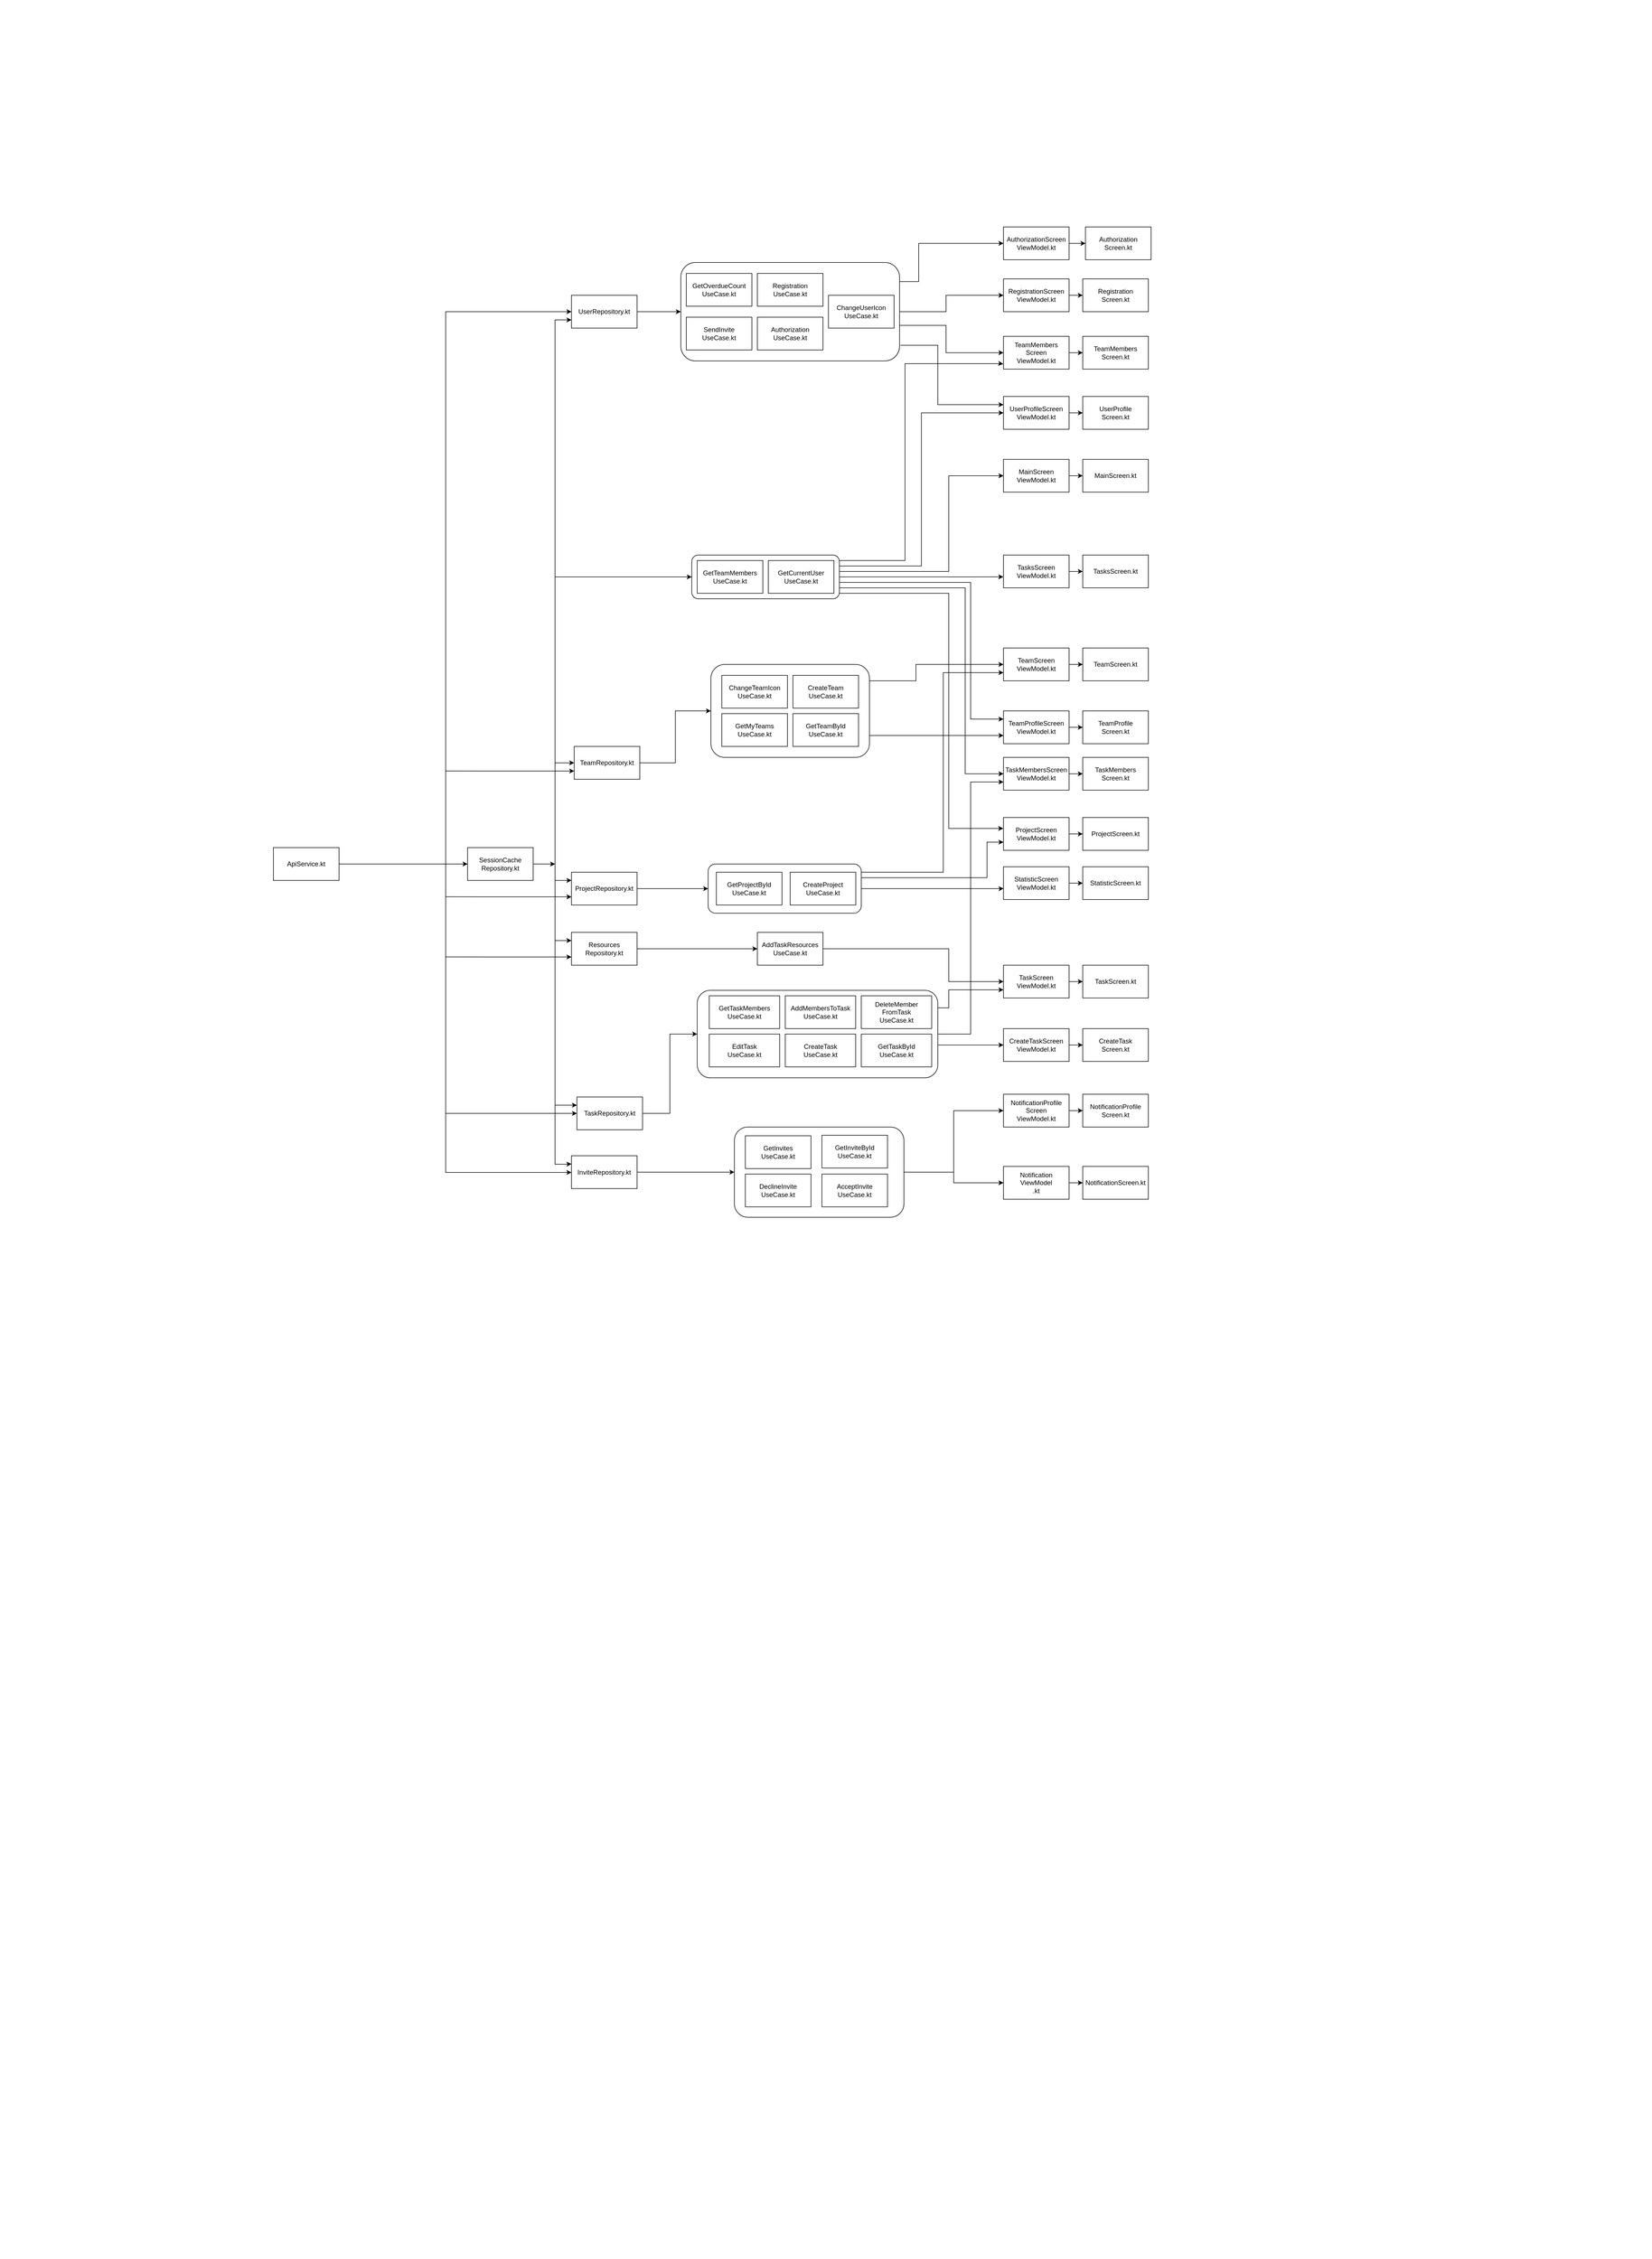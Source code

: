 <mxfile version="24.4.13" type="github">
  <diagram name="Страница — 1" id="Wd8Lt1hOdJY-ABtcQ9To">
    <mxGraphModel dx="6066" dy="4121" grid="1" gridSize="10" guides="1" tooltips="1" connect="1" arrows="1" fold="1" page="1" pageScale="1" pageWidth="827" pageHeight="1169" math="0" shadow="0">
      <root>
        <mxCell id="0" />
        <mxCell id="1" parent="0" />
        <mxCell id="-RUIcNyW75E8LrOZVRRS-27" value="" style="group;rotation=-90;" vertex="1" connectable="0" parent="1">
          <mxGeometry x="-2940" y="-920" width="4130" height="3020" as="geometry" />
        </mxCell>
        <mxCell id="-RUIcNyW75E8LrOZVRRS-8" style="rounded=0;orthogonalLoop=1;jettySize=auto;html=1;entryX=0;entryY=0.75;entryDx=0;entryDy=0;exitX=1;exitY=0.5;exitDx=0;exitDy=0;edgeStyle=orthogonalEdgeStyle;" edge="1" parent="-RUIcNyW75E8LrOZVRRS-27" source="-RUIcNyW75E8LrOZVRRS-7" target="rrfpWrtRIMoo7r-Dwv4L-68">
          <mxGeometry relative="1" as="geometry">
            <Array as="points">
              <mxPoint x="2130" y="1050" />
              <mxPoint x="2360" y="1050" />
              <mxPoint x="2360" y="985" />
            </Array>
          </mxGeometry>
        </mxCell>
        <mxCell id="-RUIcNyW75E8LrOZVRRS-9" style="rounded=0;orthogonalLoop=1;jettySize=auto;html=1;entryX=0.001;entryY=0.662;entryDx=0;entryDy=0;exitX=1;exitY=0.5;exitDx=0;exitDy=0;edgeStyle=orthogonalEdgeStyle;entryPerimeter=0;" edge="1" parent="-RUIcNyW75E8LrOZVRRS-27" source="-RUIcNyW75E8LrOZVRRS-7" target="GL7n69devyDXVmoGjWVV-10">
          <mxGeometry relative="1" as="geometry">
            <Array as="points">
              <mxPoint x="2385" y="1070" />
            </Array>
          </mxGeometry>
        </mxCell>
        <mxCell id="-RUIcNyW75E8LrOZVRRS-41" style="edgeStyle=orthogonalEdgeStyle;rounded=0;orthogonalLoop=1;jettySize=auto;html=1;entryX=0;entryY=0.5;entryDx=0;entryDy=0;" edge="1" parent="-RUIcNyW75E8LrOZVRRS-27" source="PsXaZOM_-T2VpOONmFBl-1" target="-RUIcNyW75E8LrOZVRRS-40">
          <mxGeometry relative="1" as="geometry" />
        </mxCell>
        <mxCell id="PsXaZOM_-T2VpOONmFBl-1" value="ApiService.kt" style="rounded=0;whiteSpace=wrap;html=1;rotation=0;" parent="-RUIcNyW75E8LrOZVRRS-27" vertex="1">
          <mxGeometry x="1055" y="995" width="120" height="60" as="geometry" />
        </mxCell>
        <mxCell id="PsXaZOM_-T2VpOONmFBl-2" value="InviteRepository.kt" style="rounded=0;whiteSpace=wrap;html=1;rotation=0;" parent="-RUIcNyW75E8LrOZVRRS-27" vertex="1">
          <mxGeometry x="1600" y="1558.5" width="120" height="60" as="geometry" />
        </mxCell>
        <mxCell id="GL7n69devyDXVmoGjWVV-4" style="rounded=0;orthogonalLoop=1;jettySize=auto;html=1;entryX=0;entryY=0.5;entryDx=0;entryDy=0;edgeStyle=orthogonalEdgeStyle;" parent="-RUIcNyW75E8LrOZVRRS-27" source="PsXaZOM_-T2VpOONmFBl-3" target="-RUIcNyW75E8LrOZVRRS-7" edge="1">
          <mxGeometry relative="1" as="geometry" />
        </mxCell>
        <mxCell id="-RUIcNyW75E8LrOZVRRS-49" style="edgeStyle=orthogonalEdgeStyle;rounded=0;orthogonalLoop=1;jettySize=auto;html=1;exitX=0;exitY=0.25;exitDx=0;exitDy=0;startArrow=classic;startFill=1;endArrow=none;endFill=0;" edge="1" parent="-RUIcNyW75E8LrOZVRRS-27" source="PsXaZOM_-T2VpOONmFBl-3">
          <mxGeometry relative="1" as="geometry">
            <mxPoint x="1570" y="1050" as="targetPoint" />
          </mxGeometry>
        </mxCell>
        <mxCell id="-RUIcNyW75E8LrOZVRRS-55" style="edgeStyle=orthogonalEdgeStyle;rounded=0;orthogonalLoop=1;jettySize=auto;html=1;exitX=0;exitY=0.75;exitDx=0;exitDy=0;startArrow=classic;startFill=1;endArrow=none;endFill=0;" edge="1" parent="-RUIcNyW75E8LrOZVRRS-27" source="PsXaZOM_-T2VpOONmFBl-3">
          <mxGeometry relative="1" as="geometry">
            <mxPoint x="1370" y="1084.905" as="targetPoint" />
          </mxGeometry>
        </mxCell>
        <mxCell id="PsXaZOM_-T2VpOONmFBl-3" value="ProjectRepository.kt" style="rounded=0;whiteSpace=wrap;html=1;rotation=0;" parent="-RUIcNyW75E8LrOZVRRS-27" vertex="1">
          <mxGeometry x="1600" y="1040" width="120" height="60" as="geometry" />
        </mxCell>
        <mxCell id="GL7n69devyDXVmoGjWVV-72" style="rounded=0;orthogonalLoop=1;jettySize=auto;html=1;entryX=0;entryY=0.5;entryDx=0;entryDy=0;edgeStyle=orthogonalEdgeStyle;" parent="-RUIcNyW75E8LrOZVRRS-27" source="PsXaZOM_-T2VpOONmFBl-4" target="rrfpWrtRIMoo7r-Dwv4L-8" edge="1">
          <mxGeometry relative="1" as="geometry" />
        </mxCell>
        <mxCell id="-RUIcNyW75E8LrOZVRRS-48" style="edgeStyle=orthogonalEdgeStyle;rounded=0;orthogonalLoop=1;jettySize=auto;html=1;exitX=0;exitY=0.25;exitDx=0;exitDy=0;startArrow=classic;startFill=1;endArrow=none;endFill=0;" edge="1" parent="-RUIcNyW75E8LrOZVRRS-27" source="PsXaZOM_-T2VpOONmFBl-4">
          <mxGeometry relative="1" as="geometry">
            <mxPoint x="1570" y="1164.828" as="targetPoint" />
            <mxPoint x="1590.0" y="1165" as="sourcePoint" />
          </mxGeometry>
        </mxCell>
        <mxCell id="-RUIcNyW75E8LrOZVRRS-54" style="edgeStyle=orthogonalEdgeStyle;rounded=0;orthogonalLoop=1;jettySize=auto;html=1;exitX=0;exitY=0.75;exitDx=0;exitDy=0;startArrow=classic;startFill=1;endArrow=none;endFill=0;" edge="1" parent="-RUIcNyW75E8LrOZVRRS-27" source="PsXaZOM_-T2VpOONmFBl-4">
          <mxGeometry relative="1" as="geometry">
            <mxPoint x="1370" y="1194.905" as="targetPoint" />
          </mxGeometry>
        </mxCell>
        <mxCell id="PsXaZOM_-T2VpOONmFBl-4" value="&lt;div&gt;Resources&lt;/div&gt;&lt;div&gt;Repository.kt&lt;/div&gt;" style="rounded=0;whiteSpace=wrap;html=1;rotation=0;" parent="-RUIcNyW75E8LrOZVRRS-27" vertex="1">
          <mxGeometry x="1600" y="1150" width="120" height="60" as="geometry" />
        </mxCell>
        <mxCell id="rrfpWrtRIMoo7r-Dwv4L-40" style="rounded=0;orthogonalLoop=1;jettySize=auto;html=1;entryX=0;entryY=0.5;entryDx=0;entryDy=0;exitX=0.5;exitY=1;exitDx=0;exitDy=0;edgeStyle=orthogonalEdgeStyle;" parent="-RUIcNyW75E8LrOZVRRS-27" target="PsXaZOM_-T2VpOONmFBl-2" edge="1">
          <mxGeometry relative="1" as="geometry">
            <mxPoint x="1370" y="135" as="sourcePoint" />
            <Array as="points">
              <mxPoint x="1370" y="1589" />
              <mxPoint x="1600" y="1589" />
            </Array>
          </mxGeometry>
        </mxCell>
        <mxCell id="rrfpWrtRIMoo7r-Dwv4L-29" style="rounded=0;orthogonalLoop=1;jettySize=auto;html=1;entryX=0;entryY=0.5;entryDx=0;entryDy=0;edgeStyle=orthogonalEdgeStyle;" parent="-RUIcNyW75E8LrOZVRRS-27" source="PsXaZOM_-T2VpOONmFBl-6" target="-RUIcNyW75E8LrOZVRRS-12" edge="1">
          <mxGeometry relative="1" as="geometry" />
        </mxCell>
        <mxCell id="-RUIcNyW75E8LrOZVRRS-36" style="edgeStyle=orthogonalEdgeStyle;rounded=0;orthogonalLoop=1;jettySize=auto;html=1;startArrow=classic;startFill=1;endArrow=none;endFill=0;" edge="1" parent="-RUIcNyW75E8LrOZVRRS-27" source="PsXaZOM_-T2VpOONmFBl-6">
          <mxGeometry relative="1" as="geometry">
            <mxPoint x="1370" y="1481" as="targetPoint" />
          </mxGeometry>
        </mxCell>
        <mxCell id="-RUIcNyW75E8LrOZVRRS-46" style="edgeStyle=orthogonalEdgeStyle;rounded=0;orthogonalLoop=1;jettySize=auto;html=1;exitX=0;exitY=0.25;exitDx=0;exitDy=0;startArrow=classic;startFill=1;endArrow=none;endFill=0;" edge="1" parent="-RUIcNyW75E8LrOZVRRS-27" source="PsXaZOM_-T2VpOONmFBl-6">
          <mxGeometry relative="1" as="geometry">
            <mxPoint x="1570" y="1466" as="targetPoint" />
          </mxGeometry>
        </mxCell>
        <mxCell id="PsXaZOM_-T2VpOONmFBl-6" value="TaskRepository.kt" style="rounded=0;whiteSpace=wrap;html=1;rotation=0;" parent="-RUIcNyW75E8LrOZVRRS-27" vertex="1">
          <mxGeometry x="1610" y="1451" width="120" height="60" as="geometry" />
        </mxCell>
        <mxCell id="rrfpWrtRIMoo7r-Dwv4L-60" style="rounded=0;orthogonalLoop=1;jettySize=auto;html=1;entryX=0;entryY=0.5;entryDx=0;entryDy=0;exitX=1;exitY=0.5;exitDx=0;exitDy=0;edgeStyle=orthogonalEdgeStyle;" parent="-RUIcNyW75E8LrOZVRRS-27" source="-RUIcNyW75E8LrOZVRRS-1" target="rrfpWrtRIMoo7r-Dwv4L-57" edge="1">
          <mxGeometry relative="1" as="geometry" />
        </mxCell>
        <mxCell id="GL7n69devyDXVmoGjWVV-28" style="rounded=0;orthogonalLoop=1;jettySize=auto;html=1;entryX=0;entryY=0.5;entryDx=0;entryDy=0;exitX=1;exitY=0.5;exitDx=0;exitDy=0;edgeStyle=orthogonalEdgeStyle;" parent="-RUIcNyW75E8LrOZVRRS-27" source="rrfpWrtRIMoo7r-Dwv4L-8" target="GL7n69devyDXVmoGjWVV-16" edge="1">
          <mxGeometry relative="1" as="geometry">
            <Array as="points">
              <mxPoint x="2290" y="1180" />
              <mxPoint x="2290" y="1240" />
            </Array>
          </mxGeometry>
        </mxCell>
        <mxCell id="rrfpWrtRIMoo7r-Dwv4L-8" value="&lt;div&gt;AddTaskResources&lt;/div&gt;&lt;div&gt;UseCase.kt&lt;/div&gt;" style="rounded=0;whiteSpace=wrap;html=1;rotation=0;" parent="-RUIcNyW75E8LrOZVRRS-27" vertex="1">
          <mxGeometry x="1940" y="1150" width="120" height="60" as="geometry" />
        </mxCell>
        <mxCell id="GL7n69devyDXVmoGjWVV-29" style="rounded=0;orthogonalLoop=1;jettySize=auto;html=1;exitX=0.998;exitY=0.19;exitDx=0;exitDy=0;edgeStyle=orthogonalEdgeStyle;exitPerimeter=0;entryX=0;entryY=0.75;entryDx=0;entryDy=0;" parent="-RUIcNyW75E8LrOZVRRS-27" source="-RUIcNyW75E8LrOZVRRS-12" target="GL7n69devyDXVmoGjWVV-16" edge="1">
          <mxGeometry relative="1" as="geometry">
            <mxPoint x="2410" y="1286" as="targetPoint" />
            <Array as="points">
              <mxPoint x="2269" y="1288" />
              <mxPoint x="2290" y="1288" />
              <mxPoint x="2290" y="1255" />
            </Array>
          </mxGeometry>
        </mxCell>
        <mxCell id="GL7n69devyDXVmoGjWVV-1" style="rounded=0;orthogonalLoop=1;jettySize=auto;html=1;entryX=-0.003;entryY=0.326;entryDx=0;entryDy=0;edgeStyle=orthogonalEdgeStyle;entryPerimeter=0;exitX=1;exitY=0.75;exitDx=0;exitDy=0;" parent="-RUIcNyW75E8LrOZVRRS-27" source="-RUIcNyW75E8LrOZVRRS-20" target="rrfpWrtRIMoo7r-Dwv4L-68" edge="1">
          <mxGeometry relative="1" as="geometry">
            <mxPoint x="2040" y="70" as="sourcePoint" />
            <Array as="points">
              <mxPoint x="2090" y="530" />
              <mxPoint x="2290" y="530" />
              <mxPoint x="2290" y="960" />
              <mxPoint x="2390" y="960" />
            </Array>
          </mxGeometry>
        </mxCell>
        <mxCell id="-RUIcNyW75E8LrOZVRRS-3" value="" style="rounded=0;orthogonalLoop=1;jettySize=auto;html=1;entryX=0;entryY=0.5;entryDx=0;entryDy=0;edgeStyle=orthogonalEdgeStyle;" edge="1" parent="-RUIcNyW75E8LrOZVRRS-27" source="PsXaZOM_-T2VpOONmFBl-2" target="-RUIcNyW75E8LrOZVRRS-1">
          <mxGeometry relative="1" as="geometry">
            <mxPoint x="1720" y="1899" as="sourcePoint" />
            <mxPoint x="2040" y="1753" as="targetPoint" />
          </mxGeometry>
        </mxCell>
        <mxCell id="-RUIcNyW75E8LrOZVRRS-4" value="" style="group;rotation=0;" vertex="1" connectable="0" parent="-RUIcNyW75E8LrOZVRRS-27">
          <mxGeometry x="1898" y="1506" width="310" height="165" as="geometry" />
        </mxCell>
        <mxCell id="-RUIcNyW75E8LrOZVRRS-1" value="" style="rounded=1;whiteSpace=wrap;html=1;rotation=0;" vertex="1" parent="-RUIcNyW75E8LrOZVRRS-4">
          <mxGeometry width="310" height="165" as="geometry" />
        </mxCell>
        <mxCell id="rrfpWrtRIMoo7r-Dwv4L-2" value="&lt;div&gt;AcceptInvite&lt;/div&gt;&lt;div&gt;UseCase.kt&lt;/div&gt;" style="rounded=0;whiteSpace=wrap;html=1;rotation=0;" parent="-RUIcNyW75E8LrOZVRRS-4" vertex="1">
          <mxGeometry x="160" y="86" width="120" height="60" as="geometry" />
        </mxCell>
        <mxCell id="rrfpWrtRIMoo7r-Dwv4L-3" value="&lt;div&gt;GetInviteById&lt;/div&gt;&lt;div&gt;UseCase.kt&lt;/div&gt;" style="rounded=0;whiteSpace=wrap;html=1;rotation=0;" parent="-RUIcNyW75E8LrOZVRRS-4" vertex="1">
          <mxGeometry x="160" y="15" width="120" height="60" as="geometry" />
        </mxCell>
        <mxCell id="rrfpWrtRIMoo7r-Dwv4L-4" value="&lt;div&gt;DeclineInvite&lt;/div&gt;&lt;div&gt;UseCase.kt&lt;/div&gt;" style="rounded=0;whiteSpace=wrap;html=1;rotation=0;" parent="-RUIcNyW75E8LrOZVRRS-4" vertex="1">
          <mxGeometry x="20" y="86" width="120" height="60" as="geometry" />
        </mxCell>
        <mxCell id="rrfpWrtRIMoo7r-Dwv4L-5" value="&lt;div&gt;GetInvites&lt;/div&gt;&lt;div&gt;UseCase.kt&lt;/div&gt;" style="rounded=0;whiteSpace=wrap;html=1;rotation=0;" parent="-RUIcNyW75E8LrOZVRRS-4" vertex="1">
          <mxGeometry x="20" y="16" width="120" height="60" as="geometry" />
        </mxCell>
        <mxCell id="-RUIcNyW75E8LrOZVRRS-5" style="rounded=0;orthogonalLoop=1;jettySize=auto;html=1;exitX=1;exitY=0.5;exitDx=0;exitDy=0;entryX=0;entryY=0.5;entryDx=0;entryDy=0;edgeStyle=orthogonalEdgeStyle;" edge="1" parent="-RUIcNyW75E8LrOZVRRS-27" source="-RUIcNyW75E8LrOZVRRS-1" target="rrfpWrtRIMoo7r-Dwv4L-71">
          <mxGeometry relative="1" as="geometry" />
        </mxCell>
        <mxCell id="-RUIcNyW75E8LrOZVRRS-13" value="" style="group;rotation=0;" vertex="1" connectable="0" parent="-RUIcNyW75E8LrOZVRRS-27">
          <mxGeometry x="1850" y="1371" width="440" height="240" as="geometry" />
        </mxCell>
        <mxCell id="-RUIcNyW75E8LrOZVRRS-12" value="" style="rounded=1;whiteSpace=wrap;html=1;rotation=0;" vertex="1" parent="-RUIcNyW75E8LrOZVRRS-13">
          <mxGeometry x="-20" y="-115" width="440" height="160" as="geometry" />
        </mxCell>
        <mxCell id="rrfpWrtRIMoo7r-Dwv4L-10" value="&lt;div&gt;AddMembersToTask&lt;/div&gt;&lt;div&gt;UseCase.kt&lt;/div&gt;" style="rounded=0;whiteSpace=wrap;html=1;rotation=0;" parent="-RUIcNyW75E8LrOZVRRS-13" vertex="1">
          <mxGeometry x="141" y="-105" width="128.78" height="60" as="geometry" />
        </mxCell>
        <mxCell id="rrfpWrtRIMoo7r-Dwv4L-11" value="&lt;div&gt;CreateTask&lt;/div&gt;&lt;div&gt;UseCase.kt&lt;/div&gt;" style="rounded=0;whiteSpace=wrap;html=1;rotation=0;" parent="-RUIcNyW75E8LrOZVRRS-13" vertex="1">
          <mxGeometry x="141" y="-35" width="128.78" height="60" as="geometry" />
        </mxCell>
        <mxCell id="rrfpWrtRIMoo7r-Dwv4L-13" value="&lt;div&gt;EditTask&lt;/div&gt;&lt;div&gt;UseCase.kt&lt;/div&gt;" style="rounded=0;whiteSpace=wrap;html=1;rotation=0;" parent="-RUIcNyW75E8LrOZVRRS-13" vertex="1">
          <mxGeometry x="2" y="-35" width="128.78" height="60" as="geometry" />
        </mxCell>
        <mxCell id="rrfpWrtRIMoo7r-Dwv4L-14" value="&lt;div&gt;GetTaskById&lt;/div&gt;&lt;div&gt;UseCase.kt&lt;/div&gt;" style="rounded=0;whiteSpace=wrap;html=1;rotation=0;" parent="-RUIcNyW75E8LrOZVRRS-13" vertex="1">
          <mxGeometry x="280" y="-35" width="128.78" height="60" as="geometry" />
        </mxCell>
        <mxCell id="rrfpWrtRIMoo7r-Dwv4L-12" value="&lt;div&gt;DeleteMember&lt;/div&gt;&lt;div&gt;FromTask&lt;/div&gt;&lt;div&gt;UseCase.kt&lt;/div&gt;" style="rounded=0;whiteSpace=wrap;html=1;rotation=0;" parent="-RUIcNyW75E8LrOZVRRS-13" vertex="1">
          <mxGeometry x="280" y="-105" width="128.78" height="60" as="geometry" />
        </mxCell>
        <mxCell id="rrfpWrtRIMoo7r-Dwv4L-15" value="&lt;div&gt;GetTaskMembers&lt;/div&gt;&lt;div&gt;UseCase.kt&lt;/div&gt;" style="rounded=0;whiteSpace=wrap;html=1;rotation=0;" parent="-RUIcNyW75E8LrOZVRRS-13" vertex="1">
          <mxGeometry x="2" y="-105" width="128.78" height="60" as="geometry" />
        </mxCell>
        <mxCell id="-RUIcNyW75E8LrOZVRRS-29" value="" style="group;rotation=90;" vertex="1" connectable="0" parent="-RUIcNyW75E8LrOZVRRS-27">
          <mxGeometry x="1945" y="930" width="90" height="280" as="geometry" />
        </mxCell>
        <mxCell id="-RUIcNyW75E8LrOZVRRS-7" value="" style="rounded=1;whiteSpace=wrap;html=1;rotation=0;" vertex="1" parent="-RUIcNyW75E8LrOZVRRS-29">
          <mxGeometry x="-95" y="95" width="280" height="90" as="geometry" />
        </mxCell>
        <mxCell id="rrfpWrtRIMoo7r-Dwv4L-6" value="&lt;div&gt;CreateProject&lt;/div&gt;&lt;div&gt;UseCase.kt&lt;/div&gt;" style="rounded=0;whiteSpace=wrap;html=1;rotation=0;" parent="-RUIcNyW75E8LrOZVRRS-29" vertex="1">
          <mxGeometry x="55" y="110" width="120" height="60" as="geometry" />
        </mxCell>
        <mxCell id="rrfpWrtRIMoo7r-Dwv4L-7" value="&lt;div&gt;GetProjectById&lt;/div&gt;&lt;div&gt;UseCase.kt&lt;/div&gt;" style="rounded=0;whiteSpace=wrap;html=1;rotation=0;" parent="-RUIcNyW75E8LrOZVRRS-29" vertex="1">
          <mxGeometry x="-80" y="110" width="120" height="60" as="geometry" />
        </mxCell>
        <mxCell id="rrfpWrtRIMoo7r-Dwv4L-47" value="" style="rounded=0;orthogonalLoop=1;jettySize=auto;html=1;edgeStyle=orthogonalEdgeStyle;" parent="-RUIcNyW75E8LrOZVRRS-27" source="rrfpWrtRIMoo7r-Dwv4L-45" target="rrfpWrtRIMoo7r-Dwv4L-46" edge="1">
          <mxGeometry relative="1" as="geometry" />
        </mxCell>
        <mxCell id="rrfpWrtRIMoo7r-Dwv4L-45" value="&lt;div&gt;CreateTaskScreen&lt;/div&gt;&lt;div&gt;ViewModel.kt&lt;/div&gt;" style="rounded=0;whiteSpace=wrap;html=1;rotation=0;" parent="-RUIcNyW75E8LrOZVRRS-27" vertex="1">
          <mxGeometry x="2390" y="1326" width="120" height="60" as="geometry" />
        </mxCell>
        <mxCell id="rrfpWrtRIMoo7r-Dwv4L-46" value="&lt;div&gt;CreateTask&lt;/div&gt;&lt;div&gt;Screen.kt&lt;/div&gt;" style="whiteSpace=wrap;html=1;rounded=0;rotation=0;" parent="-RUIcNyW75E8LrOZVRRS-27" vertex="1">
          <mxGeometry x="2535" y="1326" width="120" height="60" as="geometry" />
        </mxCell>
        <mxCell id="rrfpWrtRIMoo7r-Dwv4L-68" value="&lt;div&gt;ProjectScreen&lt;/div&gt;&lt;div&gt;ViewModel.kt&lt;/div&gt;" style="rounded=0;whiteSpace=wrap;html=1;rotation=0;" parent="-RUIcNyW75E8LrOZVRRS-27" vertex="1">
          <mxGeometry x="2390" y="940" width="120" height="60" as="geometry" />
        </mxCell>
        <mxCell id="GL7n69devyDXVmoGjWVV-9" style="rounded=0;orthogonalLoop=1;jettySize=auto;html=1;entryX=0;entryY=0.5;entryDx=0;entryDy=0;edgeStyle=orthogonalEdgeStyle;" parent="-RUIcNyW75E8LrOZVRRS-27" source="GL7n69devyDXVmoGjWVV-10" target="GL7n69devyDXVmoGjWVV-11" edge="1">
          <mxGeometry relative="1" as="geometry" />
        </mxCell>
        <mxCell id="GL7n69devyDXVmoGjWVV-10" value="&lt;div&gt;StatisticScreen&lt;/div&gt;&lt;div&gt;ViewModel.kt&lt;/div&gt;" style="rounded=0;whiteSpace=wrap;html=1;rotation=0;" parent="-RUIcNyW75E8LrOZVRRS-27" vertex="1">
          <mxGeometry x="2390" y="1030" width="120" height="60" as="geometry" />
        </mxCell>
        <mxCell id="GL7n69devyDXVmoGjWVV-11" value="StatisticScreen.kt" style="rounded=0;whiteSpace=wrap;html=1;rotation=0;" parent="-RUIcNyW75E8LrOZVRRS-27" vertex="1">
          <mxGeometry x="2535" y="1030" width="120" height="60" as="geometry" />
        </mxCell>
        <mxCell id="GL7n69devyDXVmoGjWVV-15" style="rounded=0;orthogonalLoop=1;jettySize=auto;html=1;entryX=0;entryY=0.5;entryDx=0;entryDy=0;edgeStyle=orthogonalEdgeStyle;" parent="-RUIcNyW75E8LrOZVRRS-27" source="GL7n69devyDXVmoGjWVV-16" target="GL7n69devyDXVmoGjWVV-17" edge="1">
          <mxGeometry relative="1" as="geometry" />
        </mxCell>
        <mxCell id="GL7n69devyDXVmoGjWVV-16" value="&lt;div&gt;TaskScreen&lt;/div&gt;&lt;div&gt;ViewModel.kt&lt;/div&gt;" style="rounded=0;whiteSpace=wrap;html=1;rotation=0;" parent="-RUIcNyW75E8LrOZVRRS-27" vertex="1">
          <mxGeometry x="2390" y="1210" width="120" height="60" as="geometry" />
        </mxCell>
        <mxCell id="GL7n69devyDXVmoGjWVV-17" value="TaskScreen.kt" style="rounded=0;whiteSpace=wrap;html=1;rotation=0;" parent="-RUIcNyW75E8LrOZVRRS-27" vertex="1">
          <mxGeometry x="2535" y="1210" width="120" height="60" as="geometry" />
        </mxCell>
        <mxCell id="rrfpWrtRIMoo7r-Dwv4L-57" value="&lt;div&gt;NotificationProfile&lt;/div&gt;&lt;div&gt;Screen&lt;/div&gt;&lt;div&gt;ViewModel.kt&lt;/div&gt;" style="rounded=0;whiteSpace=wrap;html=1;rotation=0;" parent="-RUIcNyW75E8LrOZVRRS-27" vertex="1">
          <mxGeometry x="2390" y="1446" width="120" height="60" as="geometry" />
        </mxCell>
        <mxCell id="rrfpWrtRIMoo7r-Dwv4L-71" value="&lt;div&gt;Notification&lt;/div&gt;&lt;div&gt;ViewModel&lt;/div&gt;.kt" style="rounded=0;whiteSpace=wrap;html=1;rotation=0;" parent="-RUIcNyW75E8LrOZVRRS-27" vertex="1">
          <mxGeometry x="2390" y="1578" width="120" height="60" as="geometry" />
        </mxCell>
        <mxCell id="rrfpWrtRIMoo7r-Dwv4L-72" value="NotificationScreen.kt" style="whiteSpace=wrap;html=1;rounded=0;rotation=0;" parent="-RUIcNyW75E8LrOZVRRS-27" vertex="1">
          <mxGeometry x="2535" y="1578" width="120" height="60" as="geometry" />
        </mxCell>
        <mxCell id="rrfpWrtRIMoo7r-Dwv4L-70" value="" style="rounded=0;orthogonalLoop=1;jettySize=auto;html=1;edgeStyle=orthogonalEdgeStyle;" parent="-RUIcNyW75E8LrOZVRRS-27" source="rrfpWrtRIMoo7r-Dwv4L-71" target="rrfpWrtRIMoo7r-Dwv4L-72" edge="1">
          <mxGeometry relative="1" as="geometry" />
        </mxCell>
        <mxCell id="rrfpWrtRIMoo7r-Dwv4L-58" value="&lt;div&gt;NotificationProfile&lt;/div&gt;&lt;div&gt;Screen.kt&lt;/div&gt;" style="whiteSpace=wrap;html=1;rounded=0;rotation=0;" parent="-RUIcNyW75E8LrOZVRRS-27" vertex="1">
          <mxGeometry x="2535" y="1446" width="120" height="60" as="geometry" />
        </mxCell>
        <mxCell id="rrfpWrtRIMoo7r-Dwv4L-59" value="" style="rounded=0;orthogonalLoop=1;jettySize=auto;html=1;edgeStyle=orthogonalEdgeStyle;" parent="-RUIcNyW75E8LrOZVRRS-27" source="rrfpWrtRIMoo7r-Dwv4L-57" target="rrfpWrtRIMoo7r-Dwv4L-58" edge="1">
          <mxGeometry relative="1" as="geometry" />
        </mxCell>
        <mxCell id="rrfpWrtRIMoo7r-Dwv4L-69" value="&lt;div&gt;ProjectScreen.kt&lt;/div&gt;" style="whiteSpace=wrap;html=1;rounded=0;rotation=0;" parent="-RUIcNyW75E8LrOZVRRS-27" vertex="1">
          <mxGeometry x="2535" y="940" width="120" height="60" as="geometry" />
        </mxCell>
        <mxCell id="rrfpWrtRIMoo7r-Dwv4L-67" value="" style="rounded=0;orthogonalLoop=1;jettySize=auto;html=1;edgeStyle=orthogonalEdgeStyle;" parent="-RUIcNyW75E8LrOZVRRS-27" source="rrfpWrtRIMoo7r-Dwv4L-68" target="rrfpWrtRIMoo7r-Dwv4L-69" edge="1">
          <mxGeometry relative="1" as="geometry" />
        </mxCell>
        <mxCell id="-RUIcNyW75E8LrOZVRRS-44" style="edgeStyle=orthogonalEdgeStyle;rounded=0;orthogonalLoop=1;jettySize=auto;html=1;entryX=0;entryY=0.25;entryDx=0;entryDy=0;exitX=0;exitY=0.75;exitDx=0;exitDy=0;startArrow=classic;startFill=1;" edge="1" parent="-RUIcNyW75E8LrOZVRRS-27" source="PsXaZOM_-T2VpOONmFBl-8" target="PsXaZOM_-T2VpOONmFBl-2">
          <mxGeometry relative="1" as="geometry">
            <mxPoint x="1550" y="-570" as="sourcePoint" />
            <Array as="points">
              <mxPoint x="1570" y="30" />
              <mxPoint x="1570" y="1574" />
              <mxPoint x="1590" y="1574" />
            </Array>
          </mxGeometry>
        </mxCell>
        <mxCell id="-RUIcNyW75E8LrOZVRRS-53" style="edgeStyle=orthogonalEdgeStyle;rounded=0;orthogonalLoop=1;jettySize=auto;html=1;" edge="1" parent="-RUIcNyW75E8LrOZVRRS-27" source="-RUIcNyW75E8LrOZVRRS-40">
          <mxGeometry relative="1" as="geometry">
            <mxPoint x="1570" y="1025" as="targetPoint" />
          </mxGeometry>
        </mxCell>
        <mxCell id="-RUIcNyW75E8LrOZVRRS-40" value="&lt;div&gt;SessionCache&lt;/div&gt;&lt;div&gt;Repository.kt&lt;/div&gt;" style="rounded=0;whiteSpace=wrap;html=1;rotation=0;" vertex="1" parent="-RUIcNyW75E8LrOZVRRS-27">
          <mxGeometry x="1410" y="995" width="120" height="60" as="geometry" />
        </mxCell>
        <mxCell id="GL7n69devyDXVmoGjWVV-22" style="rounded=0;orthogonalLoop=1;jettySize=auto;html=1;entryX=0;entryY=0.75;entryDx=0;entryDy=0;exitX=1;exitY=0.5;exitDx=0;exitDy=0;edgeStyle=orthogonalEdgeStyle;" parent="-RUIcNyW75E8LrOZVRRS-27" source="-RUIcNyW75E8LrOZVRRS-12" target="GL7n69devyDXVmoGjWVV-13" edge="1">
          <mxGeometry relative="1" as="geometry">
            <Array as="points">
              <mxPoint x="2330" y="1336" />
              <mxPoint x="2330" y="875" />
            </Array>
          </mxGeometry>
        </mxCell>
        <mxCell id="-RUIcNyW75E8LrOZVRRS-10" style="rounded=0;orthogonalLoop=1;jettySize=auto;html=1;exitX=1;exitY=0.5;exitDx=0;exitDy=0;edgeStyle=orthogonalEdgeStyle;entryX=0;entryY=0.75;entryDx=0;entryDy=0;" edge="1" parent="-RUIcNyW75E8LrOZVRRS-27" source="-RUIcNyW75E8LrOZVRRS-7" target="GL7n69devyDXVmoGjWVV-45">
          <mxGeometry relative="1" as="geometry">
            <mxPoint x="2380" y="460" as="targetPoint" />
            <Array as="points">
              <mxPoint x="2130" y="1040" />
              <mxPoint x="2280" y="1040" />
              <mxPoint x="2280" y="675" />
            </Array>
          </mxGeometry>
        </mxCell>
        <mxCell id="-RUIcNyW75E8LrOZVRRS-63" style="edgeStyle=orthogonalEdgeStyle;rounded=0;orthogonalLoop=1;jettySize=auto;html=1;exitX=1;exitY=0.75;exitDx=0;exitDy=0;entryX=0;entryY=0.5;entryDx=0;entryDy=0;" edge="1" parent="-RUIcNyW75E8LrOZVRRS-27" source="-RUIcNyW75E8LrOZVRRS-12" target="rrfpWrtRIMoo7r-Dwv4L-45">
          <mxGeometry relative="1" as="geometry">
            <Array as="points">
              <mxPoint x="2270" y="1356" />
            </Array>
          </mxGeometry>
        </mxCell>
        <mxCell id="rrfpWrtRIMoo7r-Dwv4L-39" style="rounded=0;orthogonalLoop=1;jettySize=auto;html=1;exitX=0.5;exitY=1;exitDx=0;exitDy=0;edgeStyle=orthogonalEdgeStyle;entryX=0;entryY=0.5;entryDx=0;entryDy=0;" parent="-RUIcNyW75E8LrOZVRRS-27" target="PsXaZOM_-T2VpOONmFBl-8" edge="1">
          <mxGeometry relative="1" as="geometry">
            <mxPoint x="1370" y="565" as="sourcePoint" />
            <mxPoint x="1380" y="230" as="targetPoint" />
            <Array as="points">
              <mxPoint x="1370" y="15" />
            </Array>
          </mxGeometry>
        </mxCell>
        <mxCell id="rrfpWrtRIMoo7r-Dwv4L-54" style="rounded=0;orthogonalLoop=1;jettySize=auto;html=1;entryX=0;entryY=0.5;entryDx=0;entryDy=0;edgeStyle=orthogonalEdgeStyle;" parent="-RUIcNyW75E8LrOZVRRS-27" target="-RUIcNyW75E8LrOZVRRS-20" edge="1">
          <mxGeometry relative="1" as="geometry">
            <mxPoint x="1570" y="500" as="sourcePoint" />
            <Array as="points">
              <mxPoint x="1580" y="500" />
            </Array>
          </mxGeometry>
        </mxCell>
        <mxCell id="GL7n69devyDXVmoGjWVV-75" style="rounded=0;orthogonalLoop=1;jettySize=auto;html=1;entryX=0;entryY=0.5;entryDx=0;entryDy=0;edgeStyle=orthogonalEdgeStyle;" parent="-RUIcNyW75E8LrOZVRRS-27" source="PsXaZOM_-T2VpOONmFBl-7" target="-RUIcNyW75E8LrOZVRRS-14" edge="1">
          <mxGeometry relative="1" as="geometry" />
        </mxCell>
        <mxCell id="-RUIcNyW75E8LrOZVRRS-51" style="edgeStyle=orthogonalEdgeStyle;rounded=0;orthogonalLoop=1;jettySize=auto;html=1;targetPerimeterSpacing=1;startArrow=classic;startFill=1;endArrow=none;endFill=0;" edge="1" parent="-RUIcNyW75E8LrOZVRRS-27" source="PsXaZOM_-T2VpOONmFBl-7">
          <mxGeometry relative="1" as="geometry">
            <mxPoint x="1570" y="840" as="targetPoint" />
          </mxGeometry>
        </mxCell>
        <mxCell id="-RUIcNyW75E8LrOZVRRS-56" style="edgeStyle=orthogonalEdgeStyle;rounded=0;orthogonalLoop=1;jettySize=auto;html=1;exitX=0;exitY=0.75;exitDx=0;exitDy=0;startArrow=classic;startFill=1;endArrow=none;endFill=0;" edge="1" parent="-RUIcNyW75E8LrOZVRRS-27" source="PsXaZOM_-T2VpOONmFBl-7">
          <mxGeometry relative="1" as="geometry">
            <mxPoint x="1370" y="854.905" as="targetPoint" />
          </mxGeometry>
        </mxCell>
        <mxCell id="PsXaZOM_-T2VpOONmFBl-7" value="TeamRepository.kt" style="rounded=0;whiteSpace=wrap;html=1;rotation=0;" parent="-RUIcNyW75E8LrOZVRRS-27" vertex="1">
          <mxGeometry x="1605" y="810" width="120" height="60" as="geometry" />
        </mxCell>
        <mxCell id="-RUIcNyW75E8LrOZVRRS-19" style="rounded=0;orthogonalLoop=1;jettySize=auto;html=1;entryX=0;entryY=0.5;entryDx=0;entryDy=0;edgeStyle=orthogonalEdgeStyle;" edge="1" parent="-RUIcNyW75E8LrOZVRRS-27" source="PsXaZOM_-T2VpOONmFBl-8" target="-RUIcNyW75E8LrOZVRRS-16">
          <mxGeometry relative="1" as="geometry" />
        </mxCell>
        <mxCell id="PsXaZOM_-T2VpOONmFBl-8" value="UserRepository.kt" style="rounded=0;whiteSpace=wrap;html=1;rotation=0;" parent="-RUIcNyW75E8LrOZVRRS-27" vertex="1">
          <mxGeometry x="1600" y="-15" width="120" height="60" as="geometry" />
        </mxCell>
        <mxCell id="GL7n69devyDXVmoGjWVV-52" style="rounded=0;orthogonalLoop=1;jettySize=auto;html=1;entryX=0;entryY=0.25;entryDx=0;entryDy=0;exitX=1;exitY=0.5;exitDx=0;exitDy=0;edgeStyle=orthogonalEdgeStyle;" parent="-RUIcNyW75E8LrOZVRRS-27" source="-RUIcNyW75E8LrOZVRRS-20" target="GL7n69devyDXVmoGjWVV-42" edge="1">
          <mxGeometry relative="1" as="geometry">
            <Array as="points">
              <mxPoint x="2090" y="510" />
              <mxPoint x="2330" y="510" />
              <mxPoint x="2330" y="760" />
            </Array>
          </mxGeometry>
        </mxCell>
        <mxCell id="GL7n69devyDXVmoGjWVV-60" style="rounded=0;orthogonalLoop=1;jettySize=auto;html=1;entryX=0;entryY=0.25;entryDx=0;entryDy=0;exitX=1.004;exitY=0.841;exitDx=0;exitDy=0;edgeStyle=orthogonalEdgeStyle;exitPerimeter=0;" parent="-RUIcNyW75E8LrOZVRRS-27" source="-RUIcNyW75E8LrOZVRRS-16" target="GL7n69devyDXVmoGjWVV-57" edge="1">
          <mxGeometry relative="1" as="geometry">
            <Array as="points">
              <mxPoint x="2270" y="76" />
              <mxPoint x="2270" y="185" />
            </Array>
          </mxGeometry>
        </mxCell>
        <mxCell id="GL7n69devyDXVmoGjWVV-53" style="rounded=0;orthogonalLoop=1;jettySize=auto;html=1;entryX=0;entryY=0.75;entryDx=0;entryDy=0;exitX=0.998;exitY=0.549;exitDx=0;exitDy=0;edgeStyle=orthogonalEdgeStyle;exitPerimeter=0;" parent="-RUIcNyW75E8LrOZVRRS-27" source="-RUIcNyW75E8LrOZVRRS-14" target="GL7n69devyDXVmoGjWVV-42" edge="1">
          <mxGeometry relative="1" as="geometry">
            <mxPoint x="2975" y="-564" as="targetPoint" />
            <Array as="points">
              <mxPoint x="2144" y="790" />
            </Array>
          </mxGeometry>
        </mxCell>
        <mxCell id="GL7n69devyDXVmoGjWVV-54" style="rounded=0;orthogonalLoop=1;jettySize=auto;html=1;entryX=0;entryY=0.5;entryDx=0;entryDy=0;exitX=0.983;exitY=0.676;exitDx=0;exitDy=0;edgeStyle=orthogonalEdgeStyle;exitPerimeter=0;" parent="-RUIcNyW75E8LrOZVRRS-27" source="-RUIcNyW75E8LrOZVRRS-14" target="GL7n69devyDXVmoGjWVV-45" edge="1">
          <mxGeometry relative="1" as="geometry">
            <Array as="points">
              <mxPoint x="2140" y="690" />
              <mxPoint x="2230" y="690" />
              <mxPoint x="2230" y="660" />
            </Array>
          </mxGeometry>
        </mxCell>
        <mxCell id="GL7n69devyDXVmoGjWVV-25" style="rounded=0;orthogonalLoop=1;jettySize=auto;html=1;entryX=0;entryY=0.5;entryDx=0;entryDy=0;exitX=1;exitY=0.5;exitDx=0;exitDy=0;edgeStyle=orthogonalEdgeStyle;" parent="-RUIcNyW75E8LrOZVRRS-27" source="-RUIcNyW75E8LrOZVRRS-20" target="GL7n69devyDXVmoGjWVV-13" edge="1">
          <mxGeometry relative="1" as="geometry">
            <mxPoint x="2965" y="-104" as="targetPoint" />
            <Array as="points">
              <mxPoint x="2090" y="520" />
              <mxPoint x="2320" y="520" />
              <mxPoint x="2320" y="860" />
            </Array>
          </mxGeometry>
        </mxCell>
        <mxCell id="GL7n69devyDXVmoGjWVV-34" style="rounded=0;orthogonalLoop=1;jettySize=auto;html=1;exitX=1;exitY=0.5;exitDx=0;exitDy=0;edgeStyle=orthogonalEdgeStyle;entryX=-0.002;entryY=0.665;entryDx=0;entryDy=0;entryPerimeter=0;" parent="-RUIcNyW75E8LrOZVRRS-27" source="-RUIcNyW75E8LrOZVRRS-20" target="GL7n69devyDXVmoGjWVV-31" edge="1">
          <mxGeometry relative="1" as="geometry">
            <mxPoint x="2320" y="440" as="targetPoint" />
            <Array as="points" />
          </mxGeometry>
        </mxCell>
        <mxCell id="GL7n69devyDXVmoGjWVV-59" style="rounded=0;orthogonalLoop=1;jettySize=auto;html=1;entryX=0;entryY=0.5;entryDx=0;entryDy=0;exitX=1;exitY=0.5;exitDx=0;exitDy=0;edgeStyle=orthogonalEdgeStyle;" parent="-RUIcNyW75E8LrOZVRRS-27" source="-RUIcNyW75E8LrOZVRRS-20" target="GL7n69devyDXVmoGjWVV-57" edge="1">
          <mxGeometry relative="1" as="geometry">
            <Array as="points">
              <mxPoint x="2090" y="480" />
              <mxPoint x="2240" y="480" />
              <mxPoint x="2240" y="200" />
            </Array>
          </mxGeometry>
        </mxCell>
        <mxCell id="GL7n69devyDXVmoGjWVV-66" value="" style="rounded=0;orthogonalLoop=1;jettySize=auto;html=1;entryX=0;entryY=0.5;entryDx=0;entryDy=0;exitX=1;exitY=0.5;exitDx=0;exitDy=0;edgeStyle=orthogonalEdgeStyle;" parent="-RUIcNyW75E8LrOZVRRS-27" source="-RUIcNyW75E8LrOZVRRS-20" target="rrfpWrtRIMoo7r-Dwv4L-49" edge="1">
          <mxGeometry relative="1" as="geometry">
            <mxPoint x="2975" y="-455" as="targetPoint" />
            <mxPoint x="2325" y="-551" as="sourcePoint" />
            <Array as="points">
              <mxPoint x="2090" y="490" />
              <mxPoint x="2290" y="490" />
              <mxPoint x="2290" y="315" />
            </Array>
          </mxGeometry>
        </mxCell>
        <mxCell id="-RUIcNyW75E8LrOZVRRS-15" value="" style="group;rotation=-90;" vertex="1" connectable="0" parent="-RUIcNyW75E8LrOZVRRS-27">
          <mxGeometry x="1800" y="690" width="410" height="180" as="geometry" />
        </mxCell>
        <mxCell id="-RUIcNyW75E8LrOZVRRS-30" value="" style="group;rotation=90;" vertex="1" connectable="0" parent="-RUIcNyW75E8LrOZVRRS-15">
          <mxGeometry x="115.0" y="-90" width="170" height="290" as="geometry" />
        </mxCell>
        <mxCell id="-RUIcNyW75E8LrOZVRRS-14" value="" style="rounded=1;whiteSpace=wrap;html=1;rotation=0;" vertex="1" parent="-RUIcNyW75E8LrOZVRRS-30">
          <mxGeometry x="-60" y="60" width="290" height="170" as="geometry" />
        </mxCell>
        <mxCell id="rrfpWrtRIMoo7r-Dwv4L-16" value="&lt;div&gt;ChangeTeamIcon&lt;/div&gt;&lt;div&gt;UseCase.kt&lt;/div&gt;" style="rounded=0;whiteSpace=wrap;html=1;rotation=0;" parent="-RUIcNyW75E8LrOZVRRS-30" vertex="1">
          <mxGeometry x="-40" y="80" width="120" height="60" as="geometry" />
        </mxCell>
        <mxCell id="rrfpWrtRIMoo7r-Dwv4L-17" value="&lt;div&gt;CreateTeam&lt;/div&gt;&lt;div&gt;UseCase.kt&lt;/div&gt;" style="rounded=0;whiteSpace=wrap;html=1;rotation=0;" parent="-RUIcNyW75E8LrOZVRRS-30" vertex="1">
          <mxGeometry x="90" y="80" width="120" height="60" as="geometry" />
        </mxCell>
        <mxCell id="rrfpWrtRIMoo7r-Dwv4L-18" value="&lt;div&gt;GetMyTeams&lt;/div&gt;&lt;div&gt;UseCase.kt&lt;/div&gt;" style="rounded=0;whiteSpace=wrap;html=1;rotation=0;" parent="-RUIcNyW75E8LrOZVRRS-30" vertex="1">
          <mxGeometry x="-40" y="150" width="120" height="60" as="geometry" />
        </mxCell>
        <mxCell id="rrfpWrtRIMoo7r-Dwv4L-19" value="&lt;div&gt;GetTeamById&lt;/div&gt;&lt;div&gt;UseCase.kt&lt;/div&gt;" style="rounded=0;whiteSpace=wrap;html=1;rotation=0;" parent="-RUIcNyW75E8LrOZVRRS-30" vertex="1">
          <mxGeometry x="90" y="150" width="120" height="60" as="geometry" />
        </mxCell>
        <mxCell id="-RUIcNyW75E8LrOZVRRS-21" value="" style="group;rotation=0;" vertex="1" connectable="0" parent="-RUIcNyW75E8LrOZVRRS-27">
          <mxGeometry x="1810" y="450" width="290" height="100" as="geometry" />
        </mxCell>
        <mxCell id="-RUIcNyW75E8LrOZVRRS-20" value="" style="rounded=1;whiteSpace=wrap;html=1;rotation=0;" vertex="1" parent="-RUIcNyW75E8LrOZVRRS-21">
          <mxGeometry x="10" y="10" width="270" height="80" as="geometry" />
        </mxCell>
        <mxCell id="rrfpWrtRIMoo7r-Dwv4L-20" value="&lt;div&gt;GetTeamMembers&lt;/div&gt;&lt;div&gt;UseCase.kt&lt;/div&gt;" style="rounded=0;whiteSpace=wrap;html=1;rotation=0;" parent="-RUIcNyW75E8LrOZVRRS-21" vertex="1">
          <mxGeometry x="20" y="20" width="120" height="60" as="geometry" />
        </mxCell>
        <mxCell id="rrfpWrtRIMoo7r-Dwv4L-52" value="&lt;div&gt;GetCurrentUser&lt;/div&gt;&lt;div&gt;UseCase.kt&lt;/div&gt;" style="rounded=0;whiteSpace=wrap;html=1;rotation=0;" parent="-RUIcNyW75E8LrOZVRRS-21" vertex="1">
          <mxGeometry x="150" y="20" width="120" height="60" as="geometry" />
        </mxCell>
        <mxCell id="-RUIcNyW75E8LrOZVRRS-26" value="" style="group;rotation=0;" vertex="1" connectable="0" parent="-RUIcNyW75E8LrOZVRRS-27">
          <mxGeometry x="1800" y="-75" width="400" height="180" as="geometry" />
        </mxCell>
        <mxCell id="-RUIcNyW75E8LrOZVRRS-16" value="" style="rounded=1;whiteSpace=wrap;html=1;rotation=0;" vertex="1" parent="-RUIcNyW75E8LrOZVRRS-26">
          <mxGeometry width="400" height="180" as="geometry" />
        </mxCell>
        <mxCell id="rrfpWrtRIMoo7r-Dwv4L-9" value="&lt;div&gt;ChangeUserIcon&lt;/div&gt;&lt;div&gt;UseCase.kt&lt;/div&gt;" style="rounded=0;whiteSpace=wrap;html=1;rotation=0;" parent="-RUIcNyW75E8LrOZVRRS-26" vertex="1">
          <mxGeometry x="270" y="60" width="120" height="60" as="geometry" />
        </mxCell>
        <mxCell id="rrfpWrtRIMoo7r-Dwv4L-21" value="&lt;div&gt;GetOverdueCount&lt;/div&gt;&lt;div&gt;UseCase.kt&lt;/div&gt;" style="rounded=0;whiteSpace=wrap;html=1;rotation=0;" parent="-RUIcNyW75E8LrOZVRRS-26" vertex="1">
          <mxGeometry x="10" y="20" width="120" height="60" as="geometry" />
        </mxCell>
        <mxCell id="rrfpWrtRIMoo7r-Dwv4L-22" value="&lt;div&gt;SendInvite&lt;/div&gt;&lt;div&gt;UseCase.kt&lt;/div&gt;" style="rounded=0;whiteSpace=wrap;html=1;rotation=0;" parent="-RUIcNyW75E8LrOZVRRS-26" vertex="1">
          <mxGeometry x="10" y="100" width="120" height="60" as="geometry" />
        </mxCell>
        <mxCell id="rrfpWrtRIMoo7r-Dwv4L-30" value="&lt;div&gt;Authorization&lt;/div&gt;&lt;div&gt;UseCase.kt&lt;/div&gt;" style="rounded=0;whiteSpace=wrap;html=1;rotation=0;" parent="-RUIcNyW75E8LrOZVRRS-26" vertex="1">
          <mxGeometry x="140" y="100" width="120" height="60" as="geometry" />
        </mxCell>
        <mxCell id="rrfpWrtRIMoo7r-Dwv4L-31" value="&lt;div&gt;Registration&lt;/div&gt;&lt;div&gt;UseCase.kt&lt;/div&gt;" style="rounded=0;whiteSpace=wrap;html=1;rotation=0;" parent="-RUIcNyW75E8LrOZVRRS-26" vertex="1">
          <mxGeometry x="140" y="20" width="120" height="60" as="geometry" />
        </mxCell>
        <mxCell id="GL7n69devyDXVmoGjWVV-48" style="rounded=0;orthogonalLoop=1;jettySize=auto;html=1;entryX=-0.004;entryY=0.842;entryDx=0;entryDy=0;exitX=1;exitY=0.5;exitDx=0;exitDy=0;edgeStyle=orthogonalEdgeStyle;entryPerimeter=0;" parent="-RUIcNyW75E8LrOZVRRS-27" source="-RUIcNyW75E8LrOZVRRS-20" target="GL7n69devyDXVmoGjWVV-39" edge="1">
          <mxGeometry relative="1" as="geometry">
            <mxPoint x="2165" y="285" as="sourcePoint" />
            <Array as="points">
              <mxPoint x="2090" y="470" />
              <mxPoint x="2210" y="470" />
              <mxPoint x="2210" y="110" />
              <mxPoint x="2385" y="110" />
            </Array>
          </mxGeometry>
        </mxCell>
        <mxCell id="GL7n69devyDXVmoGjWVV-49" style="rounded=0;orthogonalLoop=1;jettySize=auto;html=1;entryX=0;entryY=0.5;entryDx=0;entryDy=0;exitX=1;exitY=0.5;exitDx=0;exitDy=0;edgeStyle=orthogonalEdgeStyle;" parent="-RUIcNyW75E8LrOZVRRS-27" source="-RUIcNyW75E8LrOZVRRS-16" target="GL7n69devyDXVmoGjWVV-39" edge="1">
          <mxGeometry relative="1" as="geometry">
            <Array as="points">
              <mxPoint x="2200" y="40" />
              <mxPoint x="2285" y="40" />
              <mxPoint x="2285" y="90" />
            </Array>
          </mxGeometry>
        </mxCell>
        <mxCell id="rrfpWrtRIMoo7r-Dwv4L-51" value="" style="rounded=0;orthogonalLoop=1;jettySize=auto;html=1;edgeStyle=orthogonalEdgeStyle;" parent="-RUIcNyW75E8LrOZVRRS-27" source="rrfpWrtRIMoo7r-Dwv4L-49" target="rrfpWrtRIMoo7r-Dwv4L-50" edge="1">
          <mxGeometry relative="1" as="geometry" />
        </mxCell>
        <mxCell id="rrfpWrtRIMoo7r-Dwv4L-50" value="MainScreen.kt" style="whiteSpace=wrap;html=1;rounded=0;rotation=0;" parent="-RUIcNyW75E8LrOZVRRS-27" vertex="1">
          <mxGeometry x="2535" y="285" width="120" height="60" as="geometry" />
        </mxCell>
        <mxCell id="GL7n69devyDXVmoGjWVV-12" style="rounded=0;orthogonalLoop=1;jettySize=auto;html=1;entryX=0;entryY=0.5;entryDx=0;entryDy=0;edgeStyle=orthogonalEdgeStyle;" parent="-RUIcNyW75E8LrOZVRRS-27" source="GL7n69devyDXVmoGjWVV-13" target="GL7n69devyDXVmoGjWVV-14" edge="1">
          <mxGeometry relative="1" as="geometry" />
        </mxCell>
        <mxCell id="GL7n69devyDXVmoGjWVV-13" value="&lt;div&gt;TaskMembersScreen&lt;/div&gt;&lt;div&gt;ViewModel.kt&lt;/div&gt;" style="rounded=0;whiteSpace=wrap;html=1;rotation=0;" parent="-RUIcNyW75E8LrOZVRRS-27" vertex="1">
          <mxGeometry x="2390" y="830" width="120" height="60" as="geometry" />
        </mxCell>
        <mxCell id="GL7n69devyDXVmoGjWVV-14" value="&lt;div&gt;TaskMembers&lt;/div&gt;&lt;div&gt;Screen.kt&lt;/div&gt;" style="rounded=0;whiteSpace=wrap;html=1;rotation=0;" parent="-RUIcNyW75E8LrOZVRRS-27" vertex="1">
          <mxGeometry x="2535" y="830" width="120" height="60" as="geometry" />
        </mxCell>
        <mxCell id="GL7n69devyDXVmoGjWVV-30" style="rounded=0;orthogonalLoop=1;jettySize=auto;html=1;entryX=0;entryY=0.5;entryDx=0;entryDy=0;edgeStyle=orthogonalEdgeStyle;" parent="-RUIcNyW75E8LrOZVRRS-27" source="GL7n69devyDXVmoGjWVV-31" target="GL7n69devyDXVmoGjWVV-32" edge="1">
          <mxGeometry relative="1" as="geometry" />
        </mxCell>
        <mxCell id="GL7n69devyDXVmoGjWVV-31" value="&lt;div&gt;TasksScreen&lt;/div&gt;&lt;div&gt;ViewModel.kt&lt;/div&gt;" style="rounded=0;whiteSpace=wrap;html=1;rotation=0;" parent="-RUIcNyW75E8LrOZVRRS-27" vertex="1">
          <mxGeometry x="2390" y="460" width="120" height="60" as="geometry" />
        </mxCell>
        <mxCell id="GL7n69devyDXVmoGjWVV-32" value="TasksScreen.kt" style="rounded=0;whiteSpace=wrap;html=1;rotation=0;" parent="-RUIcNyW75E8LrOZVRRS-27" vertex="1">
          <mxGeometry x="2535" y="460" width="120" height="60" as="geometry" />
        </mxCell>
        <mxCell id="GL7n69devyDXVmoGjWVV-41" style="rounded=0;orthogonalLoop=1;jettySize=auto;html=1;entryX=0;entryY=0.5;entryDx=0;entryDy=0;edgeStyle=orthogonalEdgeStyle;" parent="-RUIcNyW75E8LrOZVRRS-27" source="GL7n69devyDXVmoGjWVV-42" target="GL7n69devyDXVmoGjWVV-43" edge="1">
          <mxGeometry relative="1" as="geometry" />
        </mxCell>
        <mxCell id="GL7n69devyDXVmoGjWVV-42" value="&lt;div&gt;TeamProfileScreen&lt;/div&gt;&lt;div&gt;ViewModel.kt&lt;/div&gt;" style="rounded=0;whiteSpace=wrap;html=1;rotation=0;" parent="-RUIcNyW75E8LrOZVRRS-27" vertex="1">
          <mxGeometry x="2390" y="745" width="120" height="60" as="geometry" />
        </mxCell>
        <mxCell id="GL7n69devyDXVmoGjWVV-43" value="&lt;div&gt;TeamProfile&lt;/div&gt;&lt;div&gt;Screen.kt&lt;/div&gt;" style="rounded=0;whiteSpace=wrap;html=1;rotation=0;" parent="-RUIcNyW75E8LrOZVRRS-27" vertex="1">
          <mxGeometry x="2535" y="745" width="120" height="60" as="geometry" />
        </mxCell>
        <mxCell id="GL7n69devyDXVmoGjWVV-44" style="rounded=0;orthogonalLoop=1;jettySize=auto;html=1;entryX=0;entryY=0.5;entryDx=0;entryDy=0;edgeStyle=orthogonalEdgeStyle;" parent="-RUIcNyW75E8LrOZVRRS-27" source="GL7n69devyDXVmoGjWVV-45" target="GL7n69devyDXVmoGjWVV-46" edge="1">
          <mxGeometry relative="1" as="geometry" />
        </mxCell>
        <mxCell id="GL7n69devyDXVmoGjWVV-45" value="&lt;div&gt;TeamScreen&lt;/div&gt;&lt;div&gt;ViewModel.kt&lt;/div&gt;" style="rounded=0;whiteSpace=wrap;html=1;rotation=0;" parent="-RUIcNyW75E8LrOZVRRS-27" vertex="1">
          <mxGeometry x="2390" y="630" width="120" height="60" as="geometry" />
        </mxCell>
        <mxCell id="GL7n69devyDXVmoGjWVV-46" value="TeamScreen.kt" style="rounded=0;whiteSpace=wrap;html=1;rotation=0;" parent="-RUIcNyW75E8LrOZVRRS-27" vertex="1">
          <mxGeometry x="2535" y="630" width="120" height="60" as="geometry" />
        </mxCell>
        <mxCell id="GL7n69devyDXVmoGjWVV-56" style="rounded=0;orthogonalLoop=1;jettySize=auto;html=1;entryX=0;entryY=0.5;entryDx=0;entryDy=0;edgeStyle=orthogonalEdgeStyle;" parent="-RUIcNyW75E8LrOZVRRS-27" source="GL7n69devyDXVmoGjWVV-57" target="GL7n69devyDXVmoGjWVV-58" edge="1">
          <mxGeometry relative="1" as="geometry" />
        </mxCell>
        <mxCell id="GL7n69devyDXVmoGjWVV-57" value="&lt;div&gt;UserProfileScreen&lt;/div&gt;&lt;div&gt;ViewModel.kt&lt;/div&gt;" style="rounded=0;whiteSpace=wrap;html=1;rotation=0;" parent="-RUIcNyW75E8LrOZVRRS-27" vertex="1">
          <mxGeometry x="2390" y="170" width="120" height="60" as="geometry" />
        </mxCell>
        <mxCell id="GL7n69devyDXVmoGjWVV-58" value="&lt;div&gt;UserProfile&lt;/div&gt;&lt;div&gt;Screen.kt&lt;/div&gt;" style="rounded=0;whiteSpace=wrap;html=1;rotation=0;" parent="-RUIcNyW75E8LrOZVRRS-27" vertex="1">
          <mxGeometry x="2535" y="170" width="120" height="60" as="geometry" />
        </mxCell>
        <mxCell id="rrfpWrtRIMoo7r-Dwv4L-49" value="&lt;div&gt;MainScreen&lt;/div&gt;&lt;div&gt;ViewModel.kt&lt;/div&gt;" style="rounded=0;whiteSpace=wrap;html=1;rotation=0;" parent="-RUIcNyW75E8LrOZVRRS-27" vertex="1">
          <mxGeometry x="2390" y="285" width="120" height="60" as="geometry" />
        </mxCell>
        <mxCell id="GL7n69devyDXVmoGjWVV-38" style="rounded=0;orthogonalLoop=1;jettySize=auto;html=1;entryX=0;entryY=0.5;entryDx=0;entryDy=0;edgeStyle=orthogonalEdgeStyle;" parent="-RUIcNyW75E8LrOZVRRS-27" source="GL7n69devyDXVmoGjWVV-39" target="GL7n69devyDXVmoGjWVV-40" edge="1">
          <mxGeometry relative="1" as="geometry" />
        </mxCell>
        <mxCell id="GL7n69devyDXVmoGjWVV-39" value="&lt;div&gt;TeamMembers&lt;/div&gt;&lt;div&gt;Screen&lt;/div&gt;&lt;div&gt;ViewModel.kt&lt;/div&gt;" style="rounded=0;whiteSpace=wrap;html=1;rotation=0;" parent="-RUIcNyW75E8LrOZVRRS-27" vertex="1">
          <mxGeometry x="2390" y="60" width="120" height="60" as="geometry" />
        </mxCell>
        <mxCell id="GL7n69devyDXVmoGjWVV-40" value="&lt;div&gt;TeamMembers&lt;/div&gt;&lt;div&gt;Screen.kt&lt;/div&gt;" style="rounded=0;whiteSpace=wrap;html=1;rotation=0;" parent="-RUIcNyW75E8LrOZVRRS-27" vertex="1">
          <mxGeometry x="2535" y="60" width="120" height="60" as="geometry" />
        </mxCell>
        <mxCell id="rrfpWrtRIMoo7r-Dwv4L-42" style="rounded=0;orthogonalLoop=1;jettySize=auto;html=1;exitX=1;exitY=0.5;exitDx=0;exitDy=0;entryX=0;entryY=0.5;entryDx=0;entryDy=0;edgeStyle=orthogonalEdgeStyle;" parent="-RUIcNyW75E8LrOZVRRS-27" source="-RUIcNyW75E8LrOZVRRS-16" target="rrfpWrtRIMoo7r-Dwv4L-32" edge="1">
          <mxGeometry relative="1" as="geometry">
            <Array as="points">
              <mxPoint x="2200" y="-40" />
              <mxPoint x="2235" y="-40" />
              <mxPoint x="2235" y="-110" />
            </Array>
          </mxGeometry>
        </mxCell>
        <mxCell id="GL7n69devyDXVmoGjWVV-5" value="" style="rounded=0;orthogonalLoop=1;jettySize=auto;html=1;edgeStyle=orthogonalEdgeStyle;" parent="-RUIcNyW75E8LrOZVRRS-27" source="GL7n69devyDXVmoGjWVV-6" target="GL7n69devyDXVmoGjWVV-7" edge="1">
          <mxGeometry relative="1" as="geometry" />
        </mxCell>
        <mxCell id="GL7n69devyDXVmoGjWVV-6" value="&lt;div&gt;RegistrationScreen&lt;/div&gt;&lt;div&gt;ViewModel.kt&lt;/div&gt;" style="rounded=0;whiteSpace=wrap;html=1;rotation=0;" parent="-RUIcNyW75E8LrOZVRRS-27" vertex="1">
          <mxGeometry x="2390" y="-45" width="120" height="60" as="geometry" />
        </mxCell>
        <mxCell id="GL7n69devyDXVmoGjWVV-7" value="&lt;div&gt;Registration&lt;/div&gt;&lt;div&gt;Screen.kt&lt;/div&gt;" style="whiteSpace=wrap;html=1;rounded=0;rotation=0;" parent="-RUIcNyW75E8LrOZVRRS-27" vertex="1">
          <mxGeometry x="2535" y="-45" width="120" height="60" as="geometry" />
        </mxCell>
        <mxCell id="GL7n69devyDXVmoGjWVV-8" style="rounded=0;orthogonalLoop=1;jettySize=auto;html=1;entryX=0;entryY=0.5;entryDx=0;entryDy=0;exitX=1;exitY=0.5;exitDx=0;exitDy=0;edgeStyle=orthogonalEdgeStyle;" parent="-RUIcNyW75E8LrOZVRRS-27" source="-RUIcNyW75E8LrOZVRRS-16" target="GL7n69devyDXVmoGjWVV-6" edge="1">
          <mxGeometry relative="1" as="geometry">
            <Array as="points">
              <mxPoint x="2285" y="15" />
              <mxPoint x="2285" y="-15" />
            </Array>
          </mxGeometry>
        </mxCell>
        <mxCell id="rrfpWrtRIMoo7r-Dwv4L-34" style="rounded=0;orthogonalLoop=1;jettySize=auto;html=1;entryX=0;entryY=0.5;entryDx=0;entryDy=0;edgeStyle=orthogonalEdgeStyle;" parent="-RUIcNyW75E8LrOZVRRS-27" source="rrfpWrtRIMoo7r-Dwv4L-32" target="rrfpWrtRIMoo7r-Dwv4L-33" edge="1">
          <mxGeometry relative="1" as="geometry" />
        </mxCell>
        <mxCell id="rrfpWrtRIMoo7r-Dwv4L-32" value="&lt;div&gt;AuthorizationScreen&lt;/div&gt;&lt;div&gt;ViewModel.kt&lt;/div&gt;" style="rounded=0;whiteSpace=wrap;html=1;rotation=0;" parent="-RUIcNyW75E8LrOZVRRS-27" vertex="1">
          <mxGeometry x="2390" y="-140" width="120" height="60" as="geometry" />
        </mxCell>
        <mxCell id="rrfpWrtRIMoo7r-Dwv4L-33" value="&lt;div&gt;Authorization&lt;/div&gt;&lt;div&gt;Screen.kt&lt;/div&gt;" style="rounded=0;whiteSpace=wrap;html=1;rotation=0;" parent="-RUIcNyW75E8LrOZVRRS-27" vertex="1">
          <mxGeometry x="2540" y="-140" width="120" height="60" as="geometry" />
        </mxCell>
      </root>
    </mxGraphModel>
  </diagram>
</mxfile>
